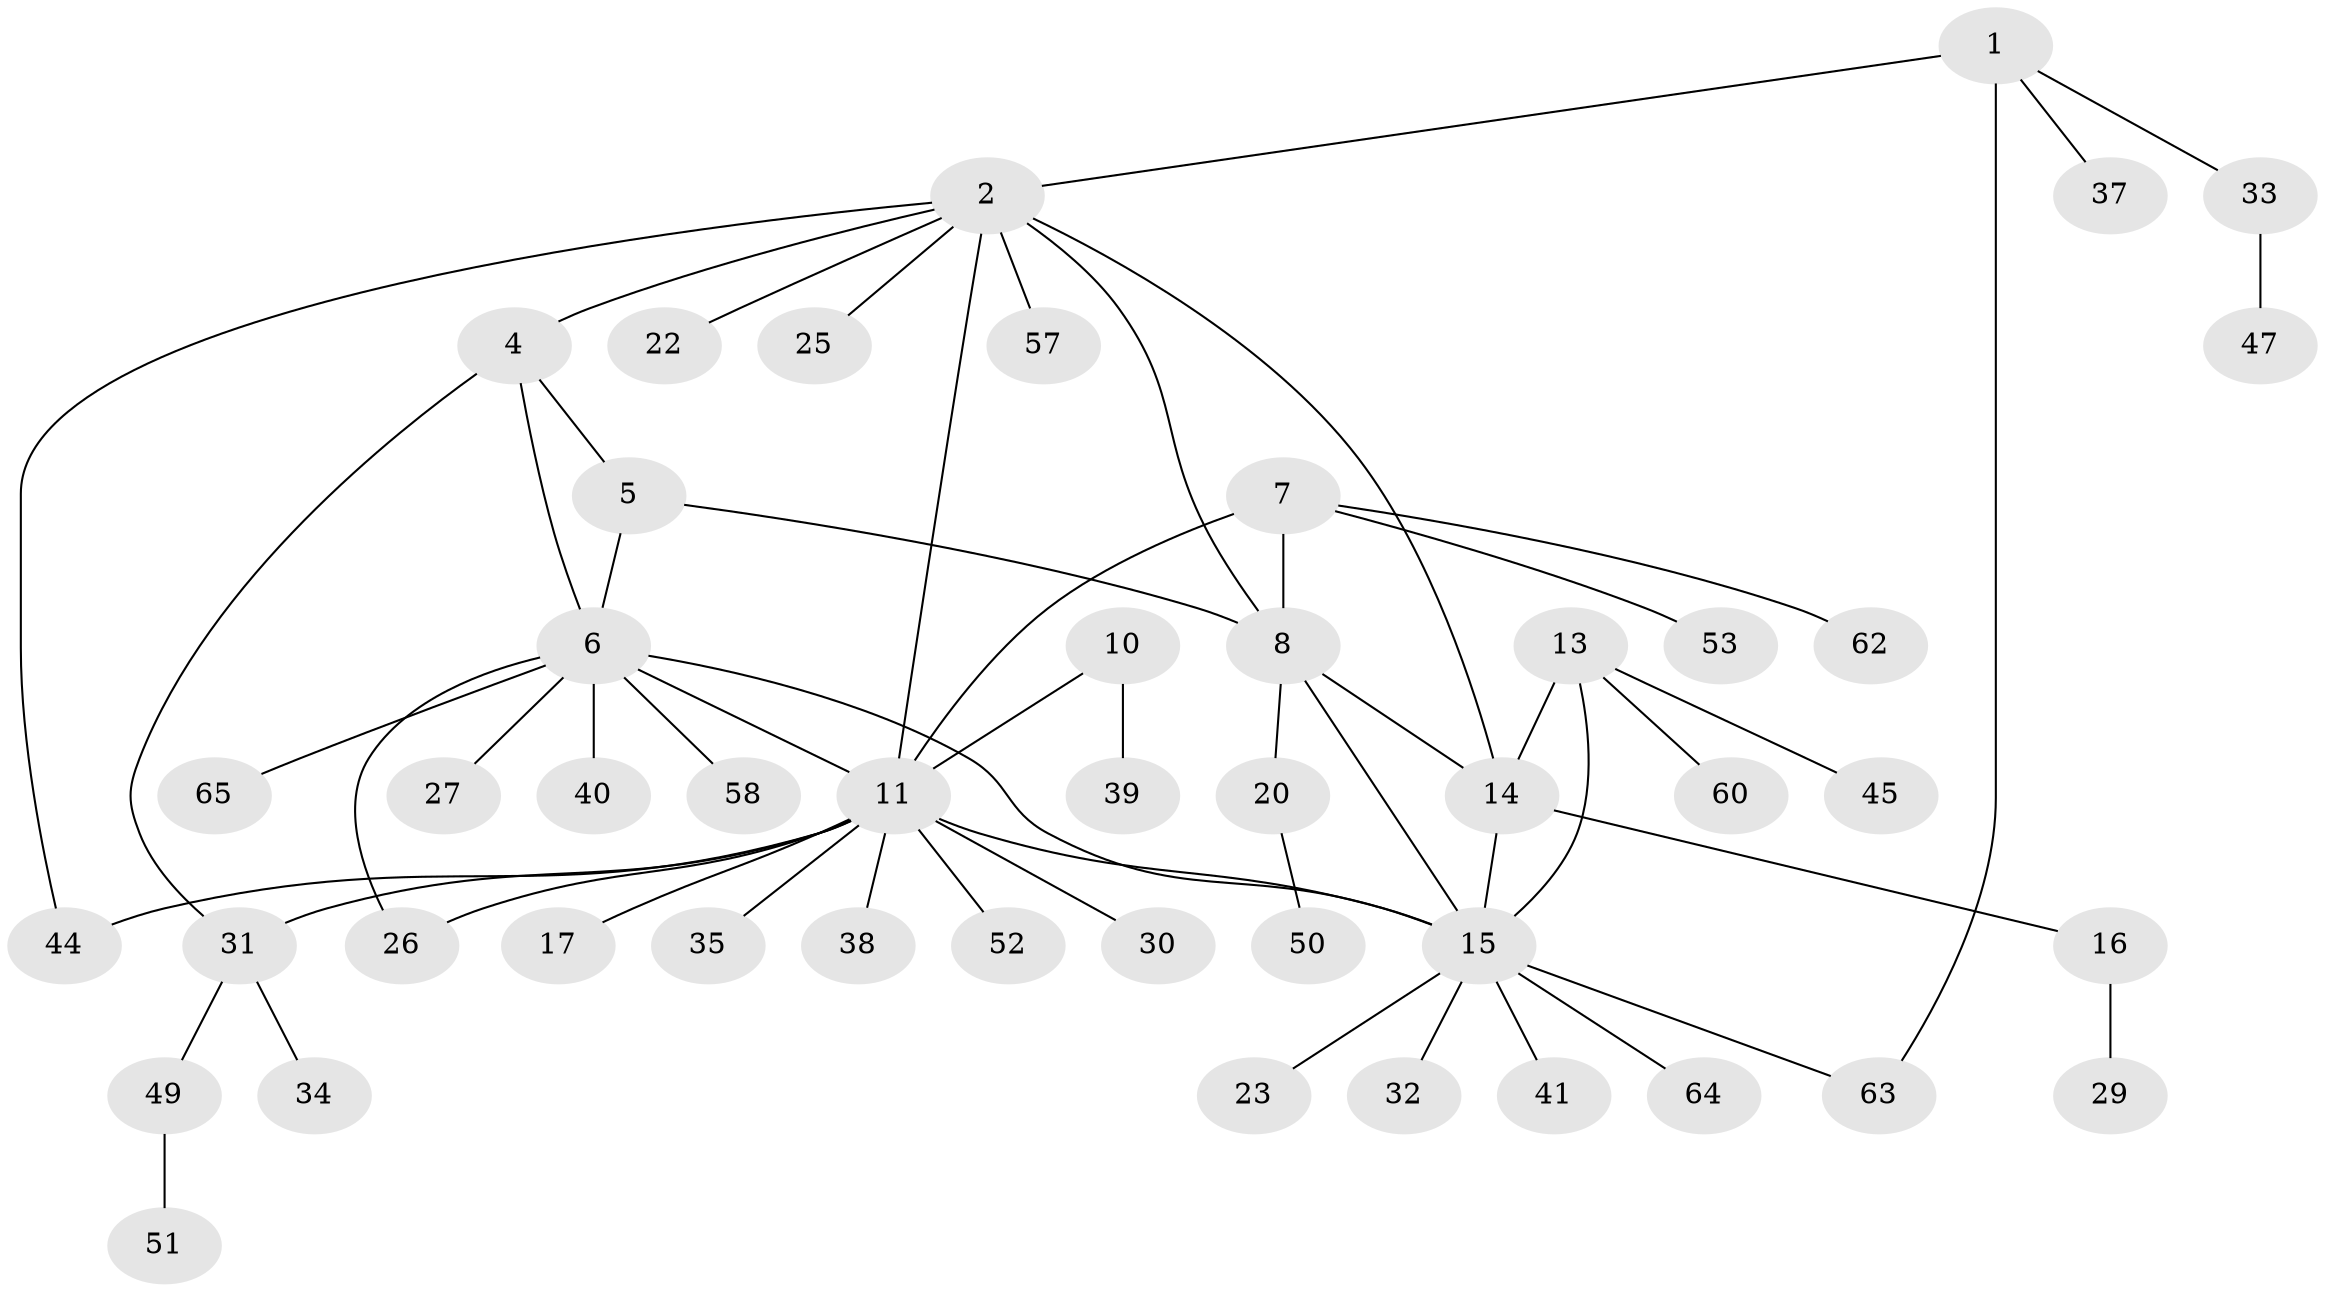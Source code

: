 // original degree distribution, {3: 0.10606060606060606, 9: 0.015151515151515152, 4: 0.07575757575757576, 5: 0.06060606060606061, 10: 0.015151515151515152, 6: 0.015151515151515152, 12: 0.015151515151515152, 11: 0.015151515151515152, 1: 0.5606060606060606, 2: 0.12121212121212122}
// Generated by graph-tools (version 1.1) at 2025/42/03/06/25 10:42:10]
// undirected, 47 vertices, 59 edges
graph export_dot {
graph [start="1"]
  node [color=gray90,style=filled];
  1 [super="+3"];
  2 [super="+24"];
  4 [super="+42"];
  5 [super="+28"];
  6 [super="+48"];
  7 [super="+21"];
  8 [super="+9"];
  10;
  11 [super="+12"];
  13;
  14 [super="+66"];
  15 [super="+19"];
  16 [super="+18"];
  17;
  20 [super="+54"];
  22;
  23;
  25;
  26;
  27;
  29;
  30;
  31 [super="+36"];
  32 [super="+43"];
  33;
  34 [super="+55"];
  35 [super="+59"];
  37;
  38;
  39;
  40;
  41;
  44 [super="+61"];
  45 [super="+46"];
  47;
  49 [super="+56"];
  50;
  51;
  52;
  53;
  57;
  58;
  60;
  62;
  63;
  64;
  65;
  1 -- 2 [weight=2];
  1 -- 33;
  1 -- 37;
  1 -- 63;
  2 -- 4;
  2 -- 8;
  2 -- 11;
  2 -- 14;
  2 -- 22;
  2 -- 25;
  2 -- 57;
  2 -- 44;
  4 -- 5;
  4 -- 6;
  4 -- 31;
  5 -- 6;
  5 -- 8;
  6 -- 15;
  6 -- 26;
  6 -- 27;
  6 -- 40;
  6 -- 58;
  6 -- 65;
  6 -- 11;
  7 -- 8 [weight=2];
  7 -- 53;
  7 -- 62;
  7 -- 11;
  8 -- 20;
  8 -- 15;
  8 -- 14;
  10 -- 11 [weight=2];
  10 -- 39;
  11 -- 52;
  11 -- 35;
  11 -- 38;
  11 -- 44;
  11 -- 15;
  11 -- 17;
  11 -- 26;
  11 -- 30;
  11 -- 31;
  13 -- 14;
  13 -- 15;
  13 -- 45;
  13 -- 60;
  14 -- 15;
  14 -- 16;
  15 -- 23;
  15 -- 32;
  15 -- 41;
  15 -- 63;
  15 -- 64;
  16 -- 29;
  20 -- 50;
  31 -- 34;
  31 -- 49;
  33 -- 47;
  49 -- 51;
}
